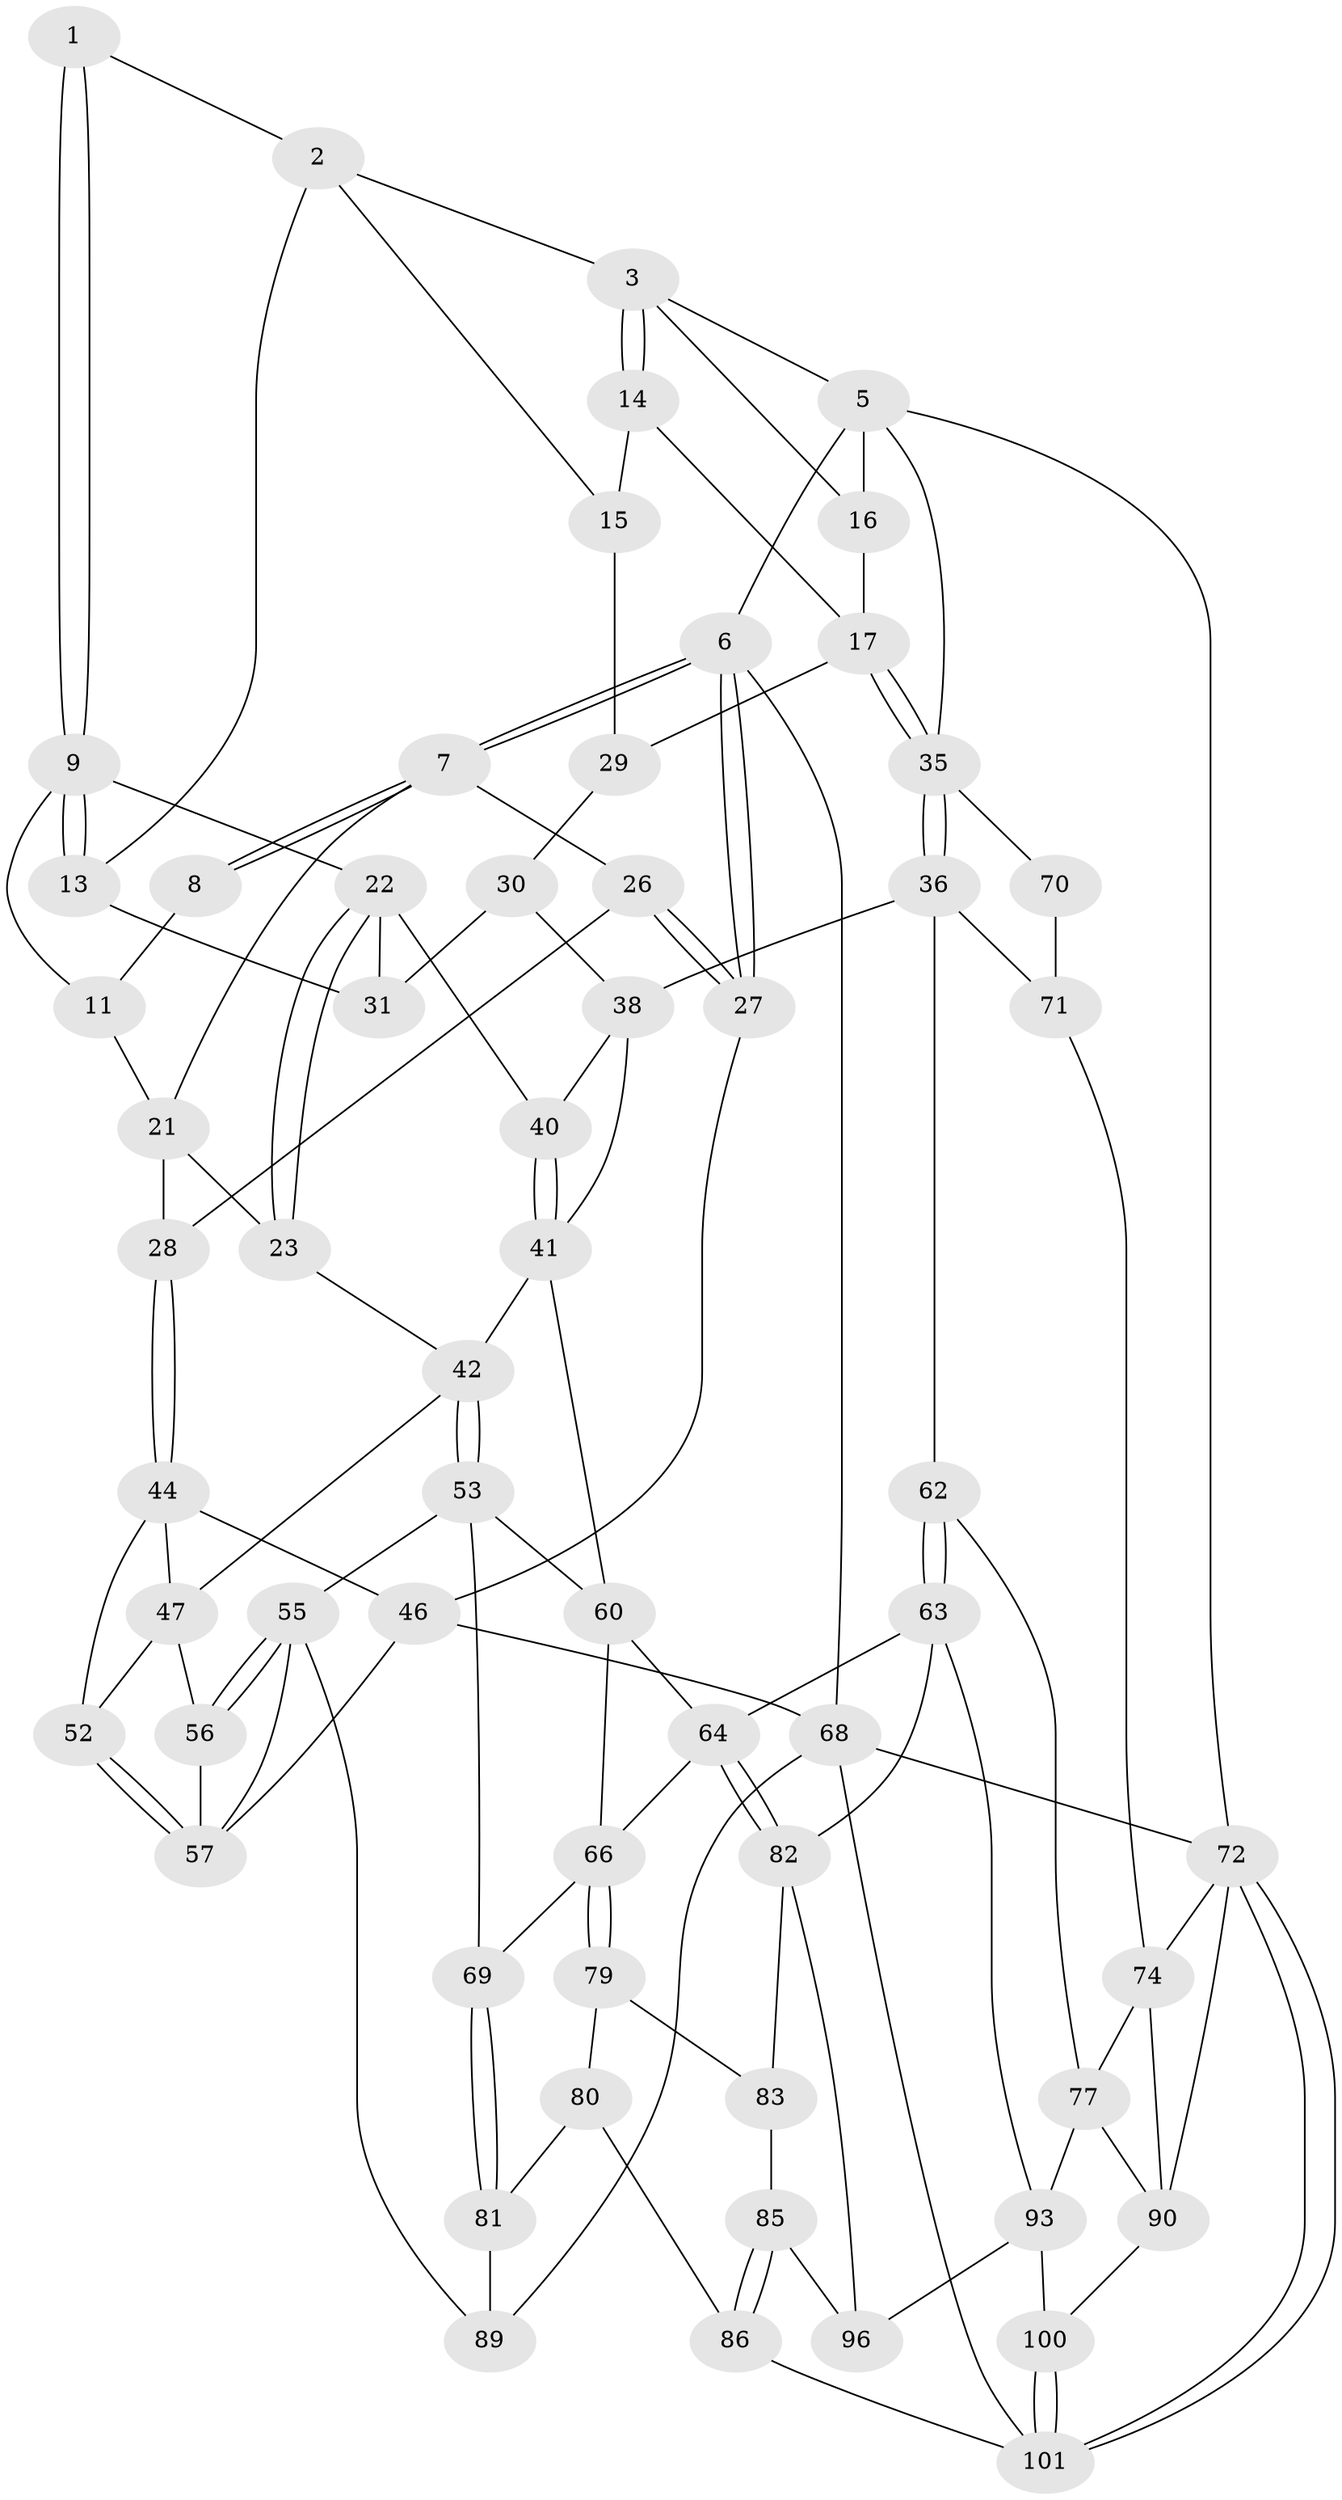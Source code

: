 // original degree distribution, {3: 0.0196078431372549, 4: 0.23529411764705882, 6: 0.21568627450980393, 5: 0.5294117647058824}
// Generated by graph-tools (version 1.1) at 2025/38/02/21/25 10:38:57]
// undirected, 62 vertices, 131 edges
graph export_dot {
graph [start="1"]
  node [color=gray90,style=filled];
  1 [pos="+0.4486750800407214+0"];
  2 [pos="+0.535232446245048+0",super="+12"];
  3 [pos="+0.786352013153496+0",super="+4"];
  5 [pos="+1+0",super="+49"];
  6 [pos="+0+0"];
  7 [pos="+0+0",super="+20"];
  8 [pos="+0.27742326021950947+0"];
  9 [pos="+0.4221851627702041+0.14282857523727696",super="+10"];
  11 [pos="+0.2679207395243824+0.059087575833631015"];
  13 [pos="+0.5065970324459397+0.15155751527324654"];
  14 [pos="+0.7510186323201232+0",super="+19"];
  15 [pos="+0.6291783034052238+0.0934648544994949",super="+25"];
  16 [pos="+0.9461409729116316+0.25947434184239465"];
  17 [pos="+0.8644307771585407+0.2860199122742384",super="+18"];
  21 [pos="+0.19418098719351803+0.08905400486042757",super="+24"];
  22 [pos="+0.34522429327951015+0.23703735681803118",super="+33"];
  23 [pos="+0.27952948688757606+0.2903437460468867"];
  26 [pos="+0.05198703162200403+0.2547928997331294"];
  27 [pos="+0+0.29541481362496996"];
  28 [pos="+0.058277979101309677+0.25752372425635106"];
  29 [pos="+0.6611863196897052+0.2571326866149893"];
  30 [pos="+0.6494292504729001+0.26052409998605003",super="+34"];
  31 [pos="+0.5337570773806262+0.1874293771697999",super="+32"];
  35 [pos="+0.797588374698664+0.5112661297687348",super="+50"];
  36 [pos="+0.7895502787595219+0.5275568648065967",super="+37"];
  38 [pos="+0.6405103172351958+0.5127592761532063",super="+39"];
  40 [pos="+0.48113321790697267+0.37287608286163937"];
  41 [pos="+0.46573413672631786+0.4617633413044639",super="+48"];
  42 [pos="+0.3122487023769308+0.49098192845284455",super="+43"];
  44 [pos="+0.12607742347253587+0.46555530340598195",super="+45"];
  46 [pos="+0+0.45528647905115066",super="+59"];
  47 [pos="+0.19975562953228027+0.4691668061101429",super="+51"];
  52 [pos="+0.061432628157439134+0.5453739440159602"];
  53 [pos="+0.3114012459019038+0.5693298460156118",super="+54"];
  55 [pos="+0.22155602144025557+0.679373085036038",super="+78"];
  56 [pos="+0.19468740249173588+0.6595011452913359"];
  57 [pos="+0.0696272621985597+0.6060531087228708",super="+58"];
  60 [pos="+0.5524001274105361+0.5851317640027773",super="+61"];
  62 [pos="+0.7967456735050283+0.644041402131394"];
  63 [pos="+0.7939412454785523+0.6499299895069008",super="+94"];
  64 [pos="+0.7839490335387636+0.6619882911939177",super="+65"];
  66 [pos="+0.5542160394640647+0.7113622588397538",super="+67"];
  68 [pos="+0+1",super="+98"];
  69 [pos="+0.4027743622307891+0.6834974565646107"];
  70 [pos="+1+0.49780357392360175"];
  71 [pos="+0.93804999401889+0.5480113447341528",super="+75"];
  72 [pos="+1+1",super="+73"];
  74 [pos="+1+0.7558200964527108",super="+76"];
  77 [pos="+0.8652253969360453+0.6708795841506481",super="+92"];
  79 [pos="+0.554844263003269+0.720809091280365"];
  80 [pos="+0.5392231959060114+0.7329439204589536",super="+87"];
  81 [pos="+0.40970022472094747+0.7272907955388782",super="+88"];
  82 [pos="+0.7282793165362292+0.7491171489530566",super="+95"];
  83 [pos="+0.7000410137672493+0.7819411643727885",super="+84"];
  85 [pos="+0.5427252133817297+0.9252707556722912",super="+97"];
  86 [pos="+0.44859538769703705+0.9910937486047618"];
  89 [pos="+0.23150831390554338+0.8037658284842271"];
  90 [pos="+0.9578061378010551+0.8834084176855521",super="+91"];
  93 [pos="+0.9105490361658778+0.8784510225407126",super="+99"];
  96 [pos="+0.7627875614899067+0.943078926342958"];
  100 [pos="+0.8168116203123743+1"];
  101 [pos="+0.816053210214505+1",super="+102"];
  1 -- 2;
  1 -- 9;
  1 -- 9;
  2 -- 3;
  2 -- 13;
  2 -- 15;
  3 -- 14;
  3 -- 14;
  3 -- 16;
  3 -- 5;
  5 -- 6;
  5 -- 72;
  5 -- 16;
  5 -- 35;
  6 -- 7;
  6 -- 7;
  6 -- 27;
  6 -- 27;
  6 -- 68;
  7 -- 8;
  7 -- 8;
  7 -- 26;
  7 -- 21;
  8 -- 11;
  9 -- 13;
  9 -- 13;
  9 -- 11;
  9 -- 22;
  11 -- 21;
  13 -- 31;
  14 -- 15 [weight=2];
  14 -- 17;
  15 -- 29;
  16 -- 17;
  17 -- 35;
  17 -- 35;
  17 -- 29;
  21 -- 28;
  21 -- 23;
  22 -- 23;
  22 -- 23;
  22 -- 40;
  22 -- 31;
  23 -- 42;
  26 -- 27;
  26 -- 27;
  26 -- 28;
  27 -- 46;
  28 -- 44;
  28 -- 44;
  29 -- 30;
  30 -- 31 [weight=2];
  30 -- 38;
  35 -- 36;
  35 -- 36;
  35 -- 70;
  36 -- 71;
  36 -- 38;
  36 -- 62;
  38 -- 41;
  38 -- 40;
  40 -- 41;
  40 -- 41;
  41 -- 42;
  41 -- 60;
  42 -- 53;
  42 -- 53;
  42 -- 47;
  44 -- 47;
  44 -- 46;
  44 -- 52;
  46 -- 57;
  46 -- 68;
  47 -- 56;
  47 -- 52;
  52 -- 57;
  52 -- 57;
  53 -- 69;
  53 -- 55;
  53 -- 60;
  55 -- 56;
  55 -- 56;
  55 -- 89;
  55 -- 57;
  56 -- 57;
  60 -- 64;
  60 -- 66;
  62 -- 63;
  62 -- 63;
  62 -- 77;
  63 -- 64;
  63 -- 93;
  63 -- 82;
  64 -- 82;
  64 -- 82;
  64 -- 66;
  66 -- 79;
  66 -- 79;
  66 -- 69;
  68 -- 72;
  68 -- 89;
  68 -- 101;
  69 -- 81;
  69 -- 81;
  70 -- 71 [weight=2];
  71 -- 74;
  72 -- 101;
  72 -- 101;
  72 -- 74;
  72 -- 90;
  74 -- 77;
  74 -- 90;
  77 -- 90;
  77 -- 93;
  79 -- 80;
  79 -- 83;
  80 -- 81 [weight=2];
  80 -- 86;
  81 -- 89;
  82 -- 83;
  82 -- 96;
  83 -- 85 [weight=2];
  85 -- 86;
  85 -- 86;
  85 -- 96;
  86 -- 101;
  90 -- 100;
  93 -- 96;
  93 -- 100;
  100 -- 101;
  100 -- 101;
}
